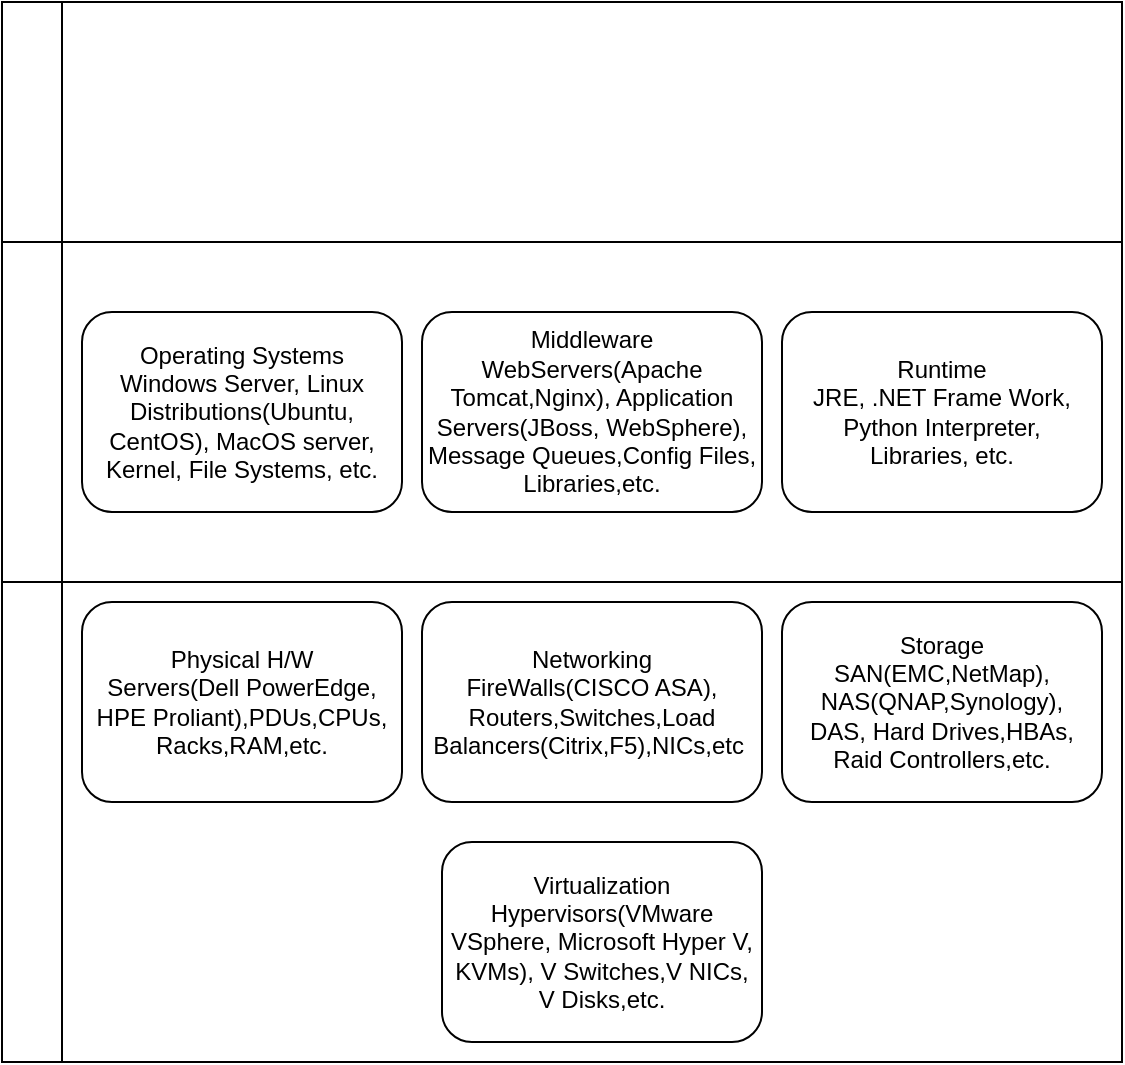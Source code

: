 <mxfile version="26.0.10">
  <diagram name="Page-1" id="xQfCdXBaoYpENJeM7S9G">
    <mxGraphModel dx="1050" dy="563" grid="1" gridSize="10" guides="1" tooltips="1" connect="1" arrows="1" fold="1" page="1" pageScale="1" pageWidth="850" pageHeight="1100" math="0" shadow="0">
      <root>
        <mxCell id="0" />
        <mxCell id="1" parent="0" />
        <mxCell id="vwg0xqAuFkWLNpj44O0B-1" value="" style="whiteSpace=wrap;html=1;aspect=fixed;" vertex="1" parent="1">
          <mxGeometry x="120" y="70" width="530" height="530" as="geometry" />
        </mxCell>
        <mxCell id="vwg0xqAuFkWLNpj44O0B-2" value="" style="rounded=0;whiteSpace=wrap;html=1;" vertex="1" parent="1">
          <mxGeometry x="150" y="70" width="530" height="120" as="geometry" />
        </mxCell>
        <mxCell id="vwg0xqAuFkWLNpj44O0B-3" value="" style="rounded=0;whiteSpace=wrap;html=1;" vertex="1" parent="1">
          <mxGeometry x="150" y="190" width="530" height="170" as="geometry" />
        </mxCell>
        <mxCell id="vwg0xqAuFkWLNpj44O0B-4" value="" style="rounded=0;whiteSpace=wrap;html=1;" vertex="1" parent="1">
          <mxGeometry x="150" y="360" width="530" height="240" as="geometry" />
        </mxCell>
        <mxCell id="vwg0xqAuFkWLNpj44O0B-5" value="Physical H/W&lt;div&gt;Servers(Dell PowerEdge, HPE&lt;span style=&quot;background-color: transparent; color: light-dark(rgb(0, 0, 0), rgb(255, 255, 255));&quot;&gt;&amp;nbsp;Proliant),PDUs,CPUs,&lt;/span&gt;&lt;/div&gt;&lt;div&gt;&lt;span style=&quot;background-color: transparent; color: light-dark(rgb(0, 0, 0), rgb(255, 255, 255));&quot;&gt;Racks,RAM,etc.&lt;/span&gt;&lt;/div&gt;" style="rounded=1;whiteSpace=wrap;html=1;" vertex="1" parent="1">
          <mxGeometry x="160" y="370" width="160" height="100" as="geometry" />
        </mxCell>
        <mxCell id="vwg0xqAuFkWLNpj44O0B-6" value="Networking&lt;div&gt;FireWalls(CISCO ASA),&lt;/div&gt;&lt;div&gt;Routers,Switches,Load Balancers(Citrix,F5),NICs,etc&amp;nbsp;&lt;/div&gt;" style="rounded=1;whiteSpace=wrap;html=1;align=center;" vertex="1" parent="1">
          <mxGeometry x="330" y="370" width="170" height="100" as="geometry" />
        </mxCell>
        <mxCell id="vwg0xqAuFkWLNpj44O0B-7" value="Storage&lt;div&gt;SAN(EMC,NetMap),&lt;/div&gt;&lt;div&gt;NAS(QNAP,Synology),&lt;/div&gt;&lt;div&gt;DAS, Hard Drives,HBAs,&lt;/div&gt;&lt;div&gt;Raid Controllers,etc.&lt;/div&gt;" style="rounded=1;whiteSpace=wrap;html=1;" vertex="1" parent="1">
          <mxGeometry x="510" y="370" width="160" height="100" as="geometry" />
        </mxCell>
        <mxCell id="vwg0xqAuFkWLNpj44O0B-8" value="Virtualization&lt;div&gt;Hypervisors(VMware VSphere, Microsoft Hyper V, KVMs), V Switches,V NICs, V Disks,etc.&lt;/div&gt;" style="rounded=1;whiteSpace=wrap;html=1;" vertex="1" parent="1">
          <mxGeometry x="340" y="490" width="160" height="100" as="geometry" />
        </mxCell>
        <mxCell id="vwg0xqAuFkWLNpj44O0B-9" value="Operating Systems&lt;div&gt;&lt;span style=&quot;background-color: transparent; color: light-dark(rgb(0, 0, 0), rgb(255, 255, 255));&quot;&gt;Windows Server, Linux Distributions(Ubuntu, CentOS), MacOS server,&lt;/span&gt;&lt;/div&gt;&lt;div&gt;&lt;span style=&quot;background-color: transparent; color: light-dark(rgb(0, 0, 0), rgb(255, 255, 255));&quot;&gt;Kernel, File Systems, etc.&lt;/span&gt;&lt;/div&gt;" style="rounded=1;whiteSpace=wrap;html=1;" vertex="1" parent="1">
          <mxGeometry x="160" y="225" width="160" height="100" as="geometry" />
        </mxCell>
        <mxCell id="vwg0xqAuFkWLNpj44O0B-10" value="Middleware&lt;div&gt;WebServers(Apache Tomcat,Nginx), Application Servers(JBoss, WebSphere),&lt;/div&gt;&lt;div&gt;Message Queues,Config Files,&lt;/div&gt;&lt;div&gt;Libraries,etc.&lt;/div&gt;" style="rounded=1;whiteSpace=wrap;html=1;" vertex="1" parent="1">
          <mxGeometry x="330" y="225" width="170" height="100" as="geometry" />
        </mxCell>
        <mxCell id="vwg0xqAuFkWLNpj44O0B-11" value="Runtime&lt;div&gt;JRE, .NET Frame Work,&lt;/div&gt;&lt;div&gt;Python Interpreter,&lt;/div&gt;&lt;div&gt;Libraries, etc.&lt;/div&gt;" style="rounded=1;whiteSpace=wrap;html=1;" vertex="1" parent="1">
          <mxGeometry x="510" y="225" width="160" height="100" as="geometry" />
        </mxCell>
        <mxCell id="vwg0xqAuFkWLNpj44O0B-16" value="" style="endArrow=none;html=1;rounded=0;entryX=0;entryY=0;entryDx=0;entryDy=0;" edge="1" parent="1" target="vwg0xqAuFkWLNpj44O0B-3">
          <mxGeometry width="50" height="50" relative="1" as="geometry">
            <mxPoint x="120" y="190" as="sourcePoint" />
            <mxPoint x="80" y="160" as="targetPoint" />
          </mxGeometry>
        </mxCell>
        <mxCell id="vwg0xqAuFkWLNpj44O0B-17" value="" style="endArrow=none;html=1;rounded=0;" edge="1" parent="1">
          <mxGeometry width="50" height="50" relative="1" as="geometry">
            <mxPoint x="120" y="360" as="sourcePoint" />
            <mxPoint x="150" y="360" as="targetPoint" />
          </mxGeometry>
        </mxCell>
      </root>
    </mxGraphModel>
  </diagram>
</mxfile>
